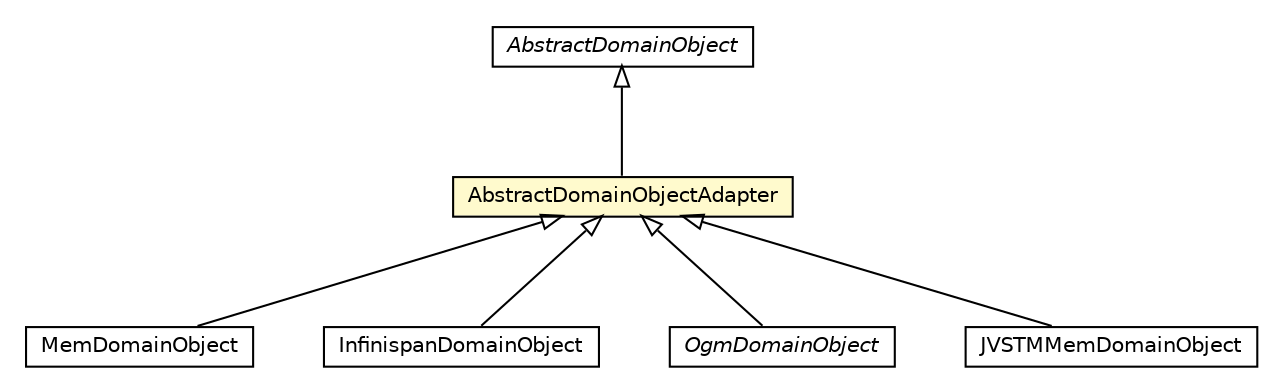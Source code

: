 #!/usr/local/bin/dot
#
# Class diagram 
# Generated by UMLGraph version 5.1 (http://www.umlgraph.org/)
#

digraph G {
	edge [fontname="Helvetica",fontsize=10,labelfontname="Helvetica",labelfontsize=10];
	node [fontname="Helvetica",fontsize=10,shape=plaintext];
	nodesep=0.25;
	ranksep=0.5;
	// pt.ist.fenixframework.core.AbstractDomainObjectAdapter
	c5702 [label=<<table title="pt.ist.fenixframework.core.AbstractDomainObjectAdapter" border="0" cellborder="1" cellspacing="0" cellpadding="2" port="p" bgcolor="lemonChiffon" href="./AbstractDomainObjectAdapter.html">
		<tr><td><table border="0" cellspacing="0" cellpadding="1">
<tr><td align="center" balign="center"> AbstractDomainObjectAdapter </td></tr>
		</table></td></tr>
		</table>>, fontname="Helvetica", fontcolor="black", fontsize=10.0];
	// pt.ist.fenixframework.core.AbstractDomainObject
	c5709 [label=<<table title="pt.ist.fenixframework.core.AbstractDomainObject" border="0" cellborder="1" cellspacing="0" cellpadding="2" port="p" href="./AbstractDomainObject.html">
		<tr><td><table border="0" cellspacing="0" cellpadding="1">
<tr><td align="center" balign="center"><font face="Helvetica-Oblique"> AbstractDomainObject </font></td></tr>
		</table></td></tr>
		</table>>, fontname="Helvetica", fontcolor="black", fontsize=10.0];
	// pt.ist.fenixframework.backend.mem.MemDomainObject
	c5842 [label=<<table title="pt.ist.fenixframework.backend.mem.MemDomainObject" border="0" cellborder="1" cellspacing="0" cellpadding="2" port="p" href="../backend/mem/MemDomainObject.html">
		<tr><td><table border="0" cellspacing="0" cellpadding="1">
<tr><td align="center" balign="center"> MemDomainObject </td></tr>
		</table></td></tr>
		</table>>, fontname="Helvetica", fontcolor="black", fontsize=10.0];
	// pt.ist.fenixframework.backend.infinispan.InfinispanDomainObject
	c5849 [label=<<table title="pt.ist.fenixframework.backend.infinispan.InfinispanDomainObject" border="0" cellborder="1" cellspacing="0" cellpadding="2" port="p" href="../backend/infinispan/InfinispanDomainObject.html">
		<tr><td><table border="0" cellspacing="0" cellpadding="1">
<tr><td align="center" balign="center"> InfinispanDomainObject </td></tr>
		</table></td></tr>
		</table>>, fontname="Helvetica", fontcolor="black", fontsize=10.0];
	// pt.ist.fenixframework.backend.ogm.OgmDomainObject
	c5855 [label=<<table title="pt.ist.fenixframework.backend.ogm.OgmDomainObject" border="0" cellborder="1" cellspacing="0" cellpadding="2" port="p" href="../backend/ogm/OgmDomainObject.html">
		<tr><td><table border="0" cellspacing="0" cellpadding="1">
<tr><td align="center" balign="center"><font face="Helvetica-Oblique"> OgmDomainObject </font></td></tr>
		</table></td></tr>
		</table>>, fontname="Helvetica", fontcolor="black", fontsize=10.0];
	// pt.ist.fenixframework.backend.jvstmmem.JVSTMMemDomainObject
	c5863 [label=<<table title="pt.ist.fenixframework.backend.jvstmmem.JVSTMMemDomainObject" border="0" cellborder="1" cellspacing="0" cellpadding="2" port="p" href="../backend/jvstmmem/JVSTMMemDomainObject.html">
		<tr><td><table border="0" cellspacing="0" cellpadding="1">
<tr><td align="center" balign="center"> JVSTMMemDomainObject </td></tr>
		</table></td></tr>
		</table>>, fontname="Helvetica", fontcolor="black", fontsize=10.0];
	//pt.ist.fenixframework.core.AbstractDomainObjectAdapter extends pt.ist.fenixframework.core.AbstractDomainObject
	c5709:p -> c5702:p [dir=back,arrowtail=empty];
	//pt.ist.fenixframework.backend.mem.MemDomainObject extends pt.ist.fenixframework.core.AbstractDomainObjectAdapter
	c5702:p -> c5842:p [dir=back,arrowtail=empty];
	//pt.ist.fenixframework.backend.infinispan.InfinispanDomainObject extends pt.ist.fenixframework.core.AbstractDomainObjectAdapter
	c5702:p -> c5849:p [dir=back,arrowtail=empty];
	//pt.ist.fenixframework.backend.ogm.OgmDomainObject extends pt.ist.fenixframework.core.AbstractDomainObjectAdapter
	c5702:p -> c5855:p [dir=back,arrowtail=empty];
	//pt.ist.fenixframework.backend.jvstmmem.JVSTMMemDomainObject extends pt.ist.fenixframework.core.AbstractDomainObjectAdapter
	c5702:p -> c5863:p [dir=back,arrowtail=empty];
}

